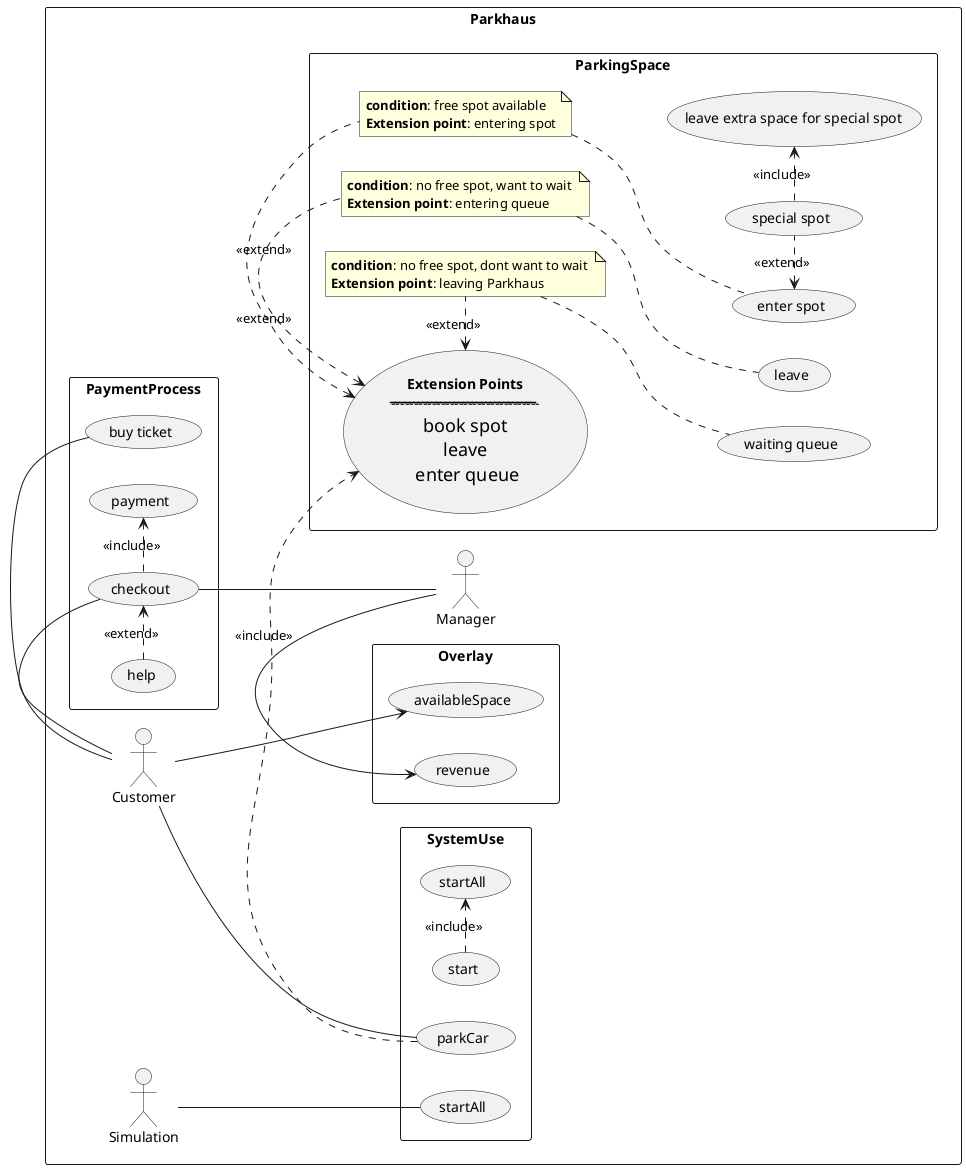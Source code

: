 @startuml
left to right direction
skinparam packageStyle rectangle

package Parkhaus {
    actor Simulation as S
    actor Customer as C
    actor Manager as M

    rectangle SystemUse {
        S -- (startAll)
        (startAll) as (sA)
        (parkCar) as pC

        (start) .> (sA) : <<include>>
        C -- (pC)
    }


    rectangle ParkingSpace {
        (** Extension Points **\n ----------------------------------------------------------------------------------------------------------------------------------------------------------------- \n <size:18>book spot</size> \n <size:18>leave</size> \n <size:18>enter queue</size>) as E1
        note "**condition**: free spot available \n**Extension point**: entering spot" as n1
        note "**condition**: no free spot, want to wait \n**Extension point**: entering queue" as n2
        note "**condition**: no free spot, dont want to wait \n**Extension point**: leaving Parkhaus" as n3
        (enter spot) as (es)
        (special spot) as (ss)
        (leave extra space for special spot) as (extra spot)
        (waiting queue) as (wq)

        (pC) .> E1 : <<include>>
        E1 <. n1 : <<extend>>
        n1 .. (es)
        E1 <. n2 : <<extend>>
        n2 .. (leave)
        E1 <. n3 : <<extend>>
        n3 .. (wq)
        (es) <. (ss) : <<extend>>
        (ss) .> (extra spot) : <<include>>
    }


    rectangle PaymentProcess {
     (checkout) .> (payment) : <<include>>
        C - (buy ticket)
        C - (checkout)
        (help) .> (checkout) : <<extend>>
        (checkout) -- M
    }


    rectangle Overlay {
        C -> (availableSpace)
        M -> (revenue)
    }
}

@enduml